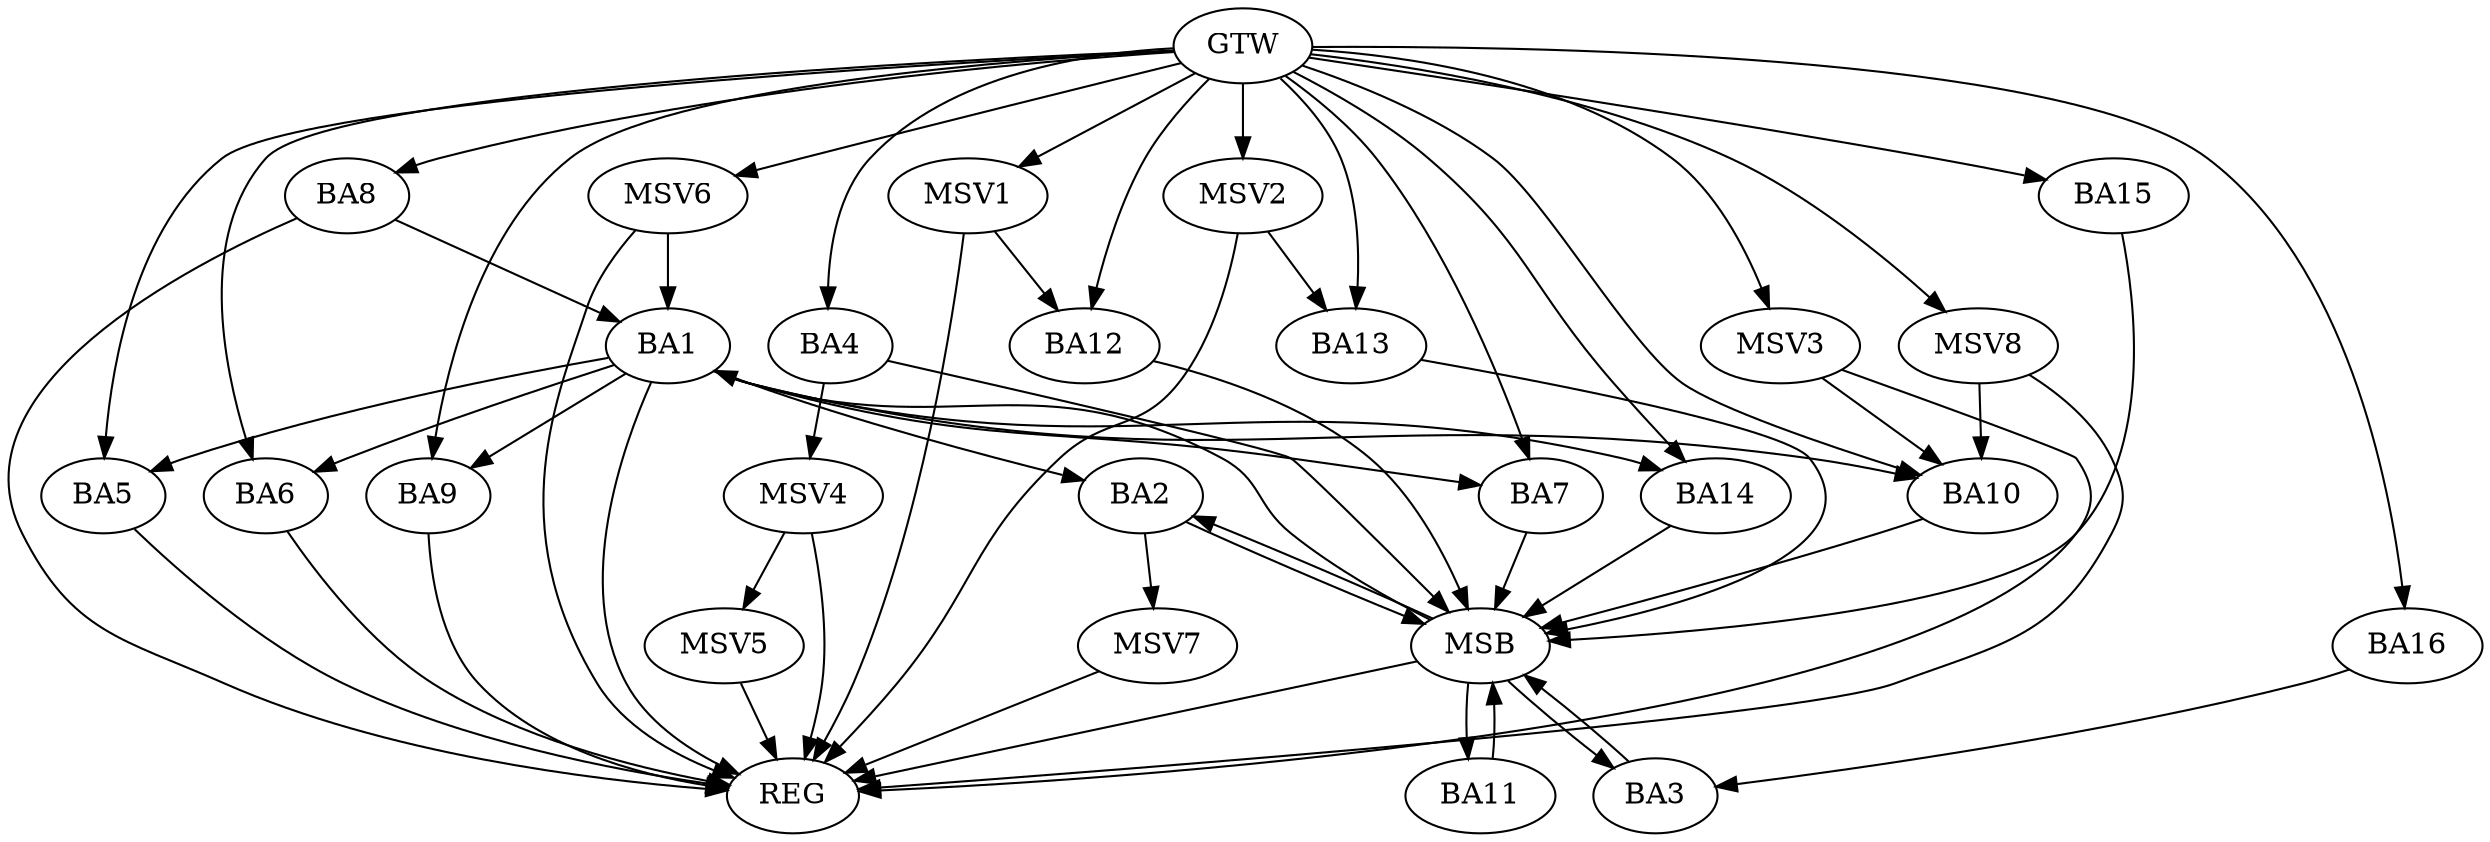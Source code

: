 strict digraph G {
  BA1 [ label="BA1" ];
  BA2 [ label="BA2" ];
  BA3 [ label="BA3" ];
  BA4 [ label="BA4" ];
  BA5 [ label="BA5" ];
  BA6 [ label="BA6" ];
  BA7 [ label="BA7" ];
  BA8 [ label="BA8" ];
  BA9 [ label="BA9" ];
  BA10 [ label="BA10" ];
  BA11 [ label="BA11" ];
  BA12 [ label="BA12" ];
  BA13 [ label="BA13" ];
  BA14 [ label="BA14" ];
  BA15 [ label="BA15" ];
  BA16 [ label="BA16" ];
  GTW [ label="GTW" ];
  REG [ label="REG" ];
  MSB [ label="MSB" ];
  MSV1 [ label="MSV1" ];
  MSV2 [ label="MSV2" ];
  MSV3 [ label="MSV3" ];
  MSV4 [ label="MSV4" ];
  MSV5 [ label="MSV5" ];
  MSV6 [ label="MSV6" ];
  MSV7 [ label="MSV7" ];
  MSV8 [ label="MSV8" ];
  BA1 -> BA2;
  BA8 -> BA1;
  BA16 -> BA3;
  GTW -> BA4;
  GTW -> BA5;
  GTW -> BA6;
  GTW -> BA7;
  GTW -> BA8;
  GTW -> BA9;
  GTW -> BA10;
  GTW -> BA12;
  GTW -> BA13;
  GTW -> BA14;
  GTW -> BA15;
  GTW -> BA16;
  BA1 -> REG;
  BA5 -> REG;
  BA6 -> REG;
  BA8 -> REG;
  BA9 -> REG;
  BA2 -> MSB;
  MSB -> BA1;
  MSB -> REG;
  BA3 -> MSB;
  MSB -> BA2;
  BA4 -> MSB;
  BA7 -> MSB;
  BA10 -> MSB;
  BA11 -> MSB;
  BA12 -> MSB;
  BA13 -> MSB;
  MSB -> BA11;
  BA14 -> MSB;
  BA15 -> MSB;
  MSB -> BA3;
  BA1 -> BA7;
  BA1 -> BA14;
  BA1 -> BA9;
  BA1 -> BA10;
  BA1 -> BA5;
  BA1 -> BA6;
  MSV1 -> BA12;
  GTW -> MSV1;
  MSV1 -> REG;
  MSV2 -> BA13;
  GTW -> MSV2;
  MSV2 -> REG;
  MSV3 -> BA10;
  GTW -> MSV3;
  MSV3 -> REG;
  BA4 -> MSV4;
  MSV4 -> REG;
  MSV4 -> MSV5;
  MSV5 -> REG;
  MSV6 -> BA1;
  GTW -> MSV6;
  MSV6 -> REG;
  BA2 -> MSV7;
  MSV7 -> REG;
  MSV8 -> BA10;
  GTW -> MSV8;
  MSV8 -> REG;
}
